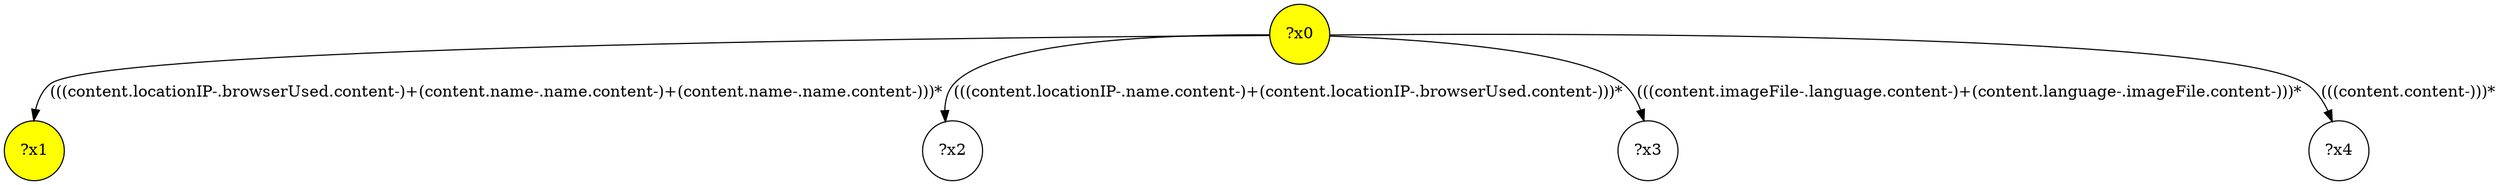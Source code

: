 digraph g {
	x0 [fillcolor="yellow", style="filled," shape=circle, label="?x0"];
	x1 [fillcolor="yellow", style="filled," shape=circle, label="?x1"];
	x0 -> x1 [label="(((content.locationIP-.browserUsed.content-)+(content.name-.name.content-)+(content.name-.name.content-)))*"];
	x2 [shape=circle, label="?x2"];
	x0 -> x2 [label="(((content.locationIP-.name.content-)+(content.locationIP-.browserUsed.content-)))*"];
	x3 [shape=circle, label="?x3"];
	x0 -> x3 [label="(((content.imageFile-.language.content-)+(content.language-.imageFile.content-)))*"];
	x4 [shape=circle, label="?x4"];
	x0 -> x4 [label="(((content.content-)))*"];
}
